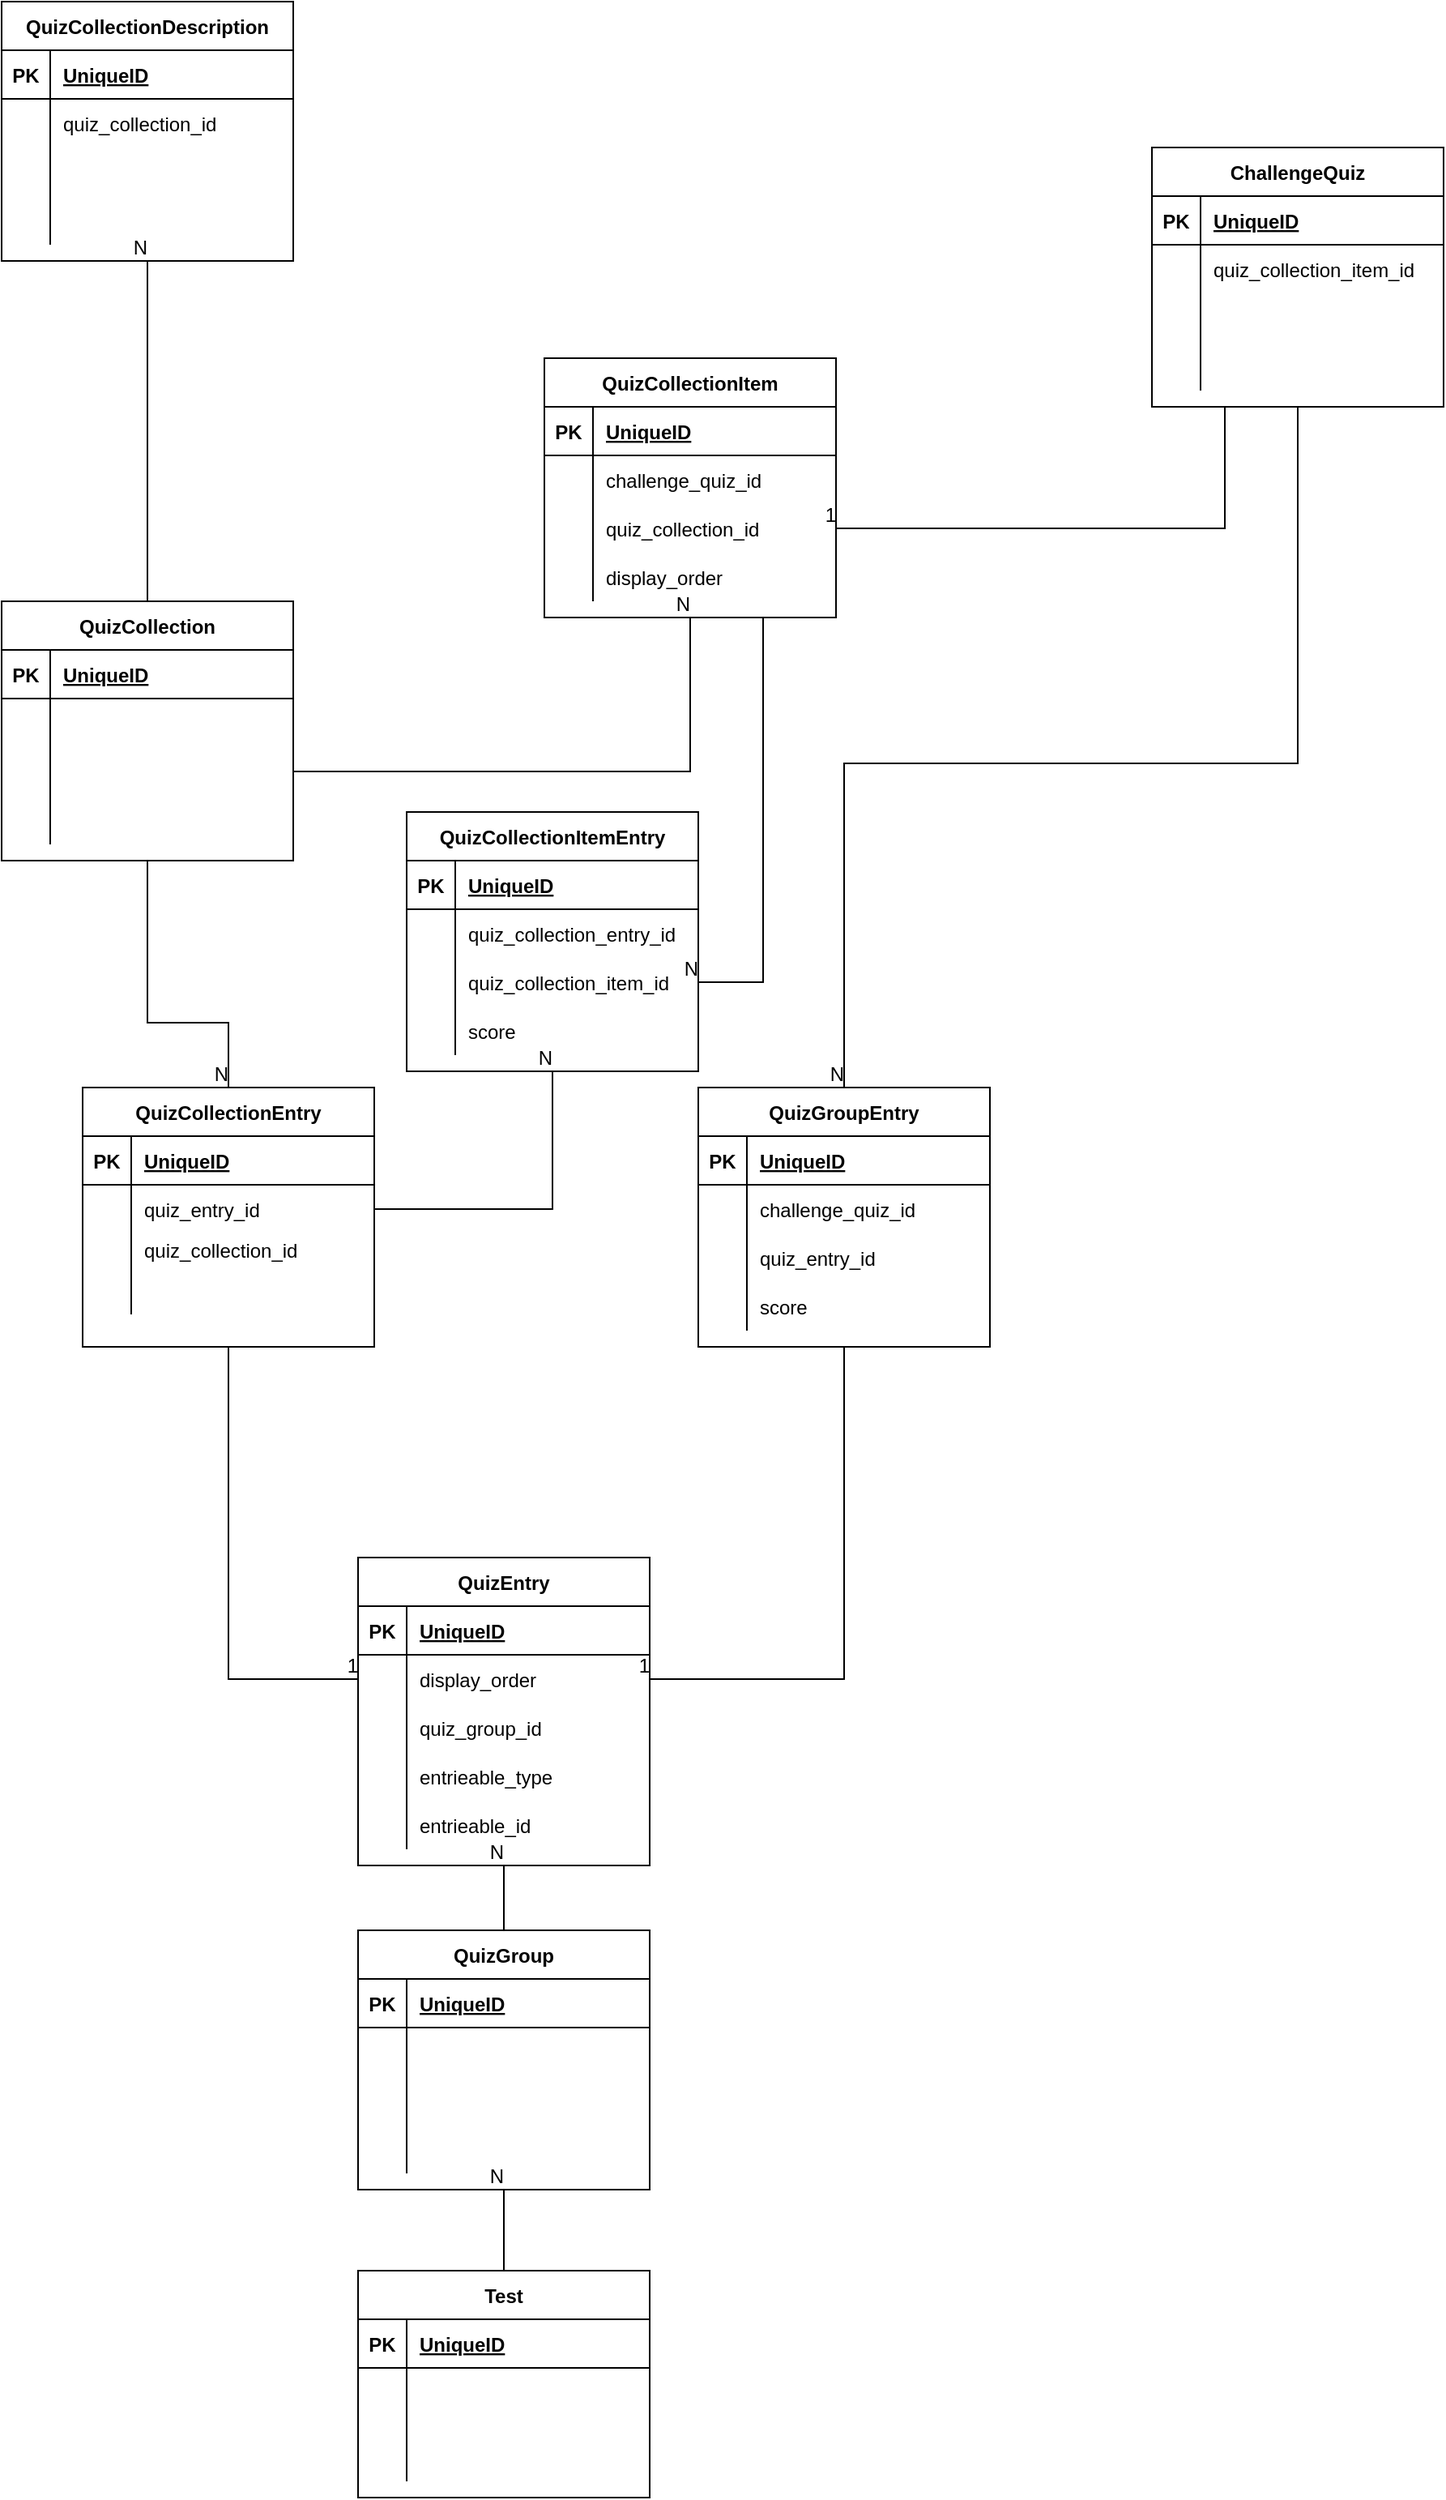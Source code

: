 <mxfile version="14.5.8" type="github">
  <diagram id="R2lEEEUBdFMjLlhIrx00" name="Page-1">
    <mxGraphModel dx="2066" dy="2145" grid="1" gridSize="10" guides="1" tooltips="1" connect="1" arrows="1" fold="1" page="1" pageScale="1" pageWidth="850" pageHeight="1100" math="0" shadow="0" extFonts="Permanent Marker^https://fonts.googleapis.com/css?family=Permanent+Marker">
      <root>
        <mxCell id="0" />
        <mxCell id="1" parent="0" />
        <mxCell id="C-vyLk0tnHw3VtMMgP7b-13" value="Test" style="shape=table;startSize=30;container=1;collapsible=1;childLayout=tableLayout;fixedRows=1;rowLines=0;fontStyle=1;align=center;resizeLast=1;" parent="1" vertex="1">
          <mxGeometry x="310" y="930" width="180" height="140" as="geometry" />
        </mxCell>
        <mxCell id="C-vyLk0tnHw3VtMMgP7b-14" value="" style="shape=partialRectangle;collapsible=0;dropTarget=0;pointerEvents=0;fillColor=none;points=[[0,0.5],[1,0.5]];portConstraint=eastwest;top=0;left=0;right=0;bottom=1;" parent="C-vyLk0tnHw3VtMMgP7b-13" vertex="1">
          <mxGeometry y="30" width="180" height="30" as="geometry" />
        </mxCell>
        <mxCell id="C-vyLk0tnHw3VtMMgP7b-15" value="PK" style="shape=partialRectangle;overflow=hidden;connectable=0;fillColor=none;top=0;left=0;bottom=0;right=0;fontStyle=1;" parent="C-vyLk0tnHw3VtMMgP7b-14" vertex="1">
          <mxGeometry width="30" height="30" as="geometry" />
        </mxCell>
        <mxCell id="C-vyLk0tnHw3VtMMgP7b-16" value="UniqueID" style="shape=partialRectangle;overflow=hidden;connectable=0;fillColor=none;top=0;left=0;bottom=0;right=0;align=left;spacingLeft=6;fontStyle=5;" parent="C-vyLk0tnHw3VtMMgP7b-14" vertex="1">
          <mxGeometry x="30" width="150" height="30" as="geometry" />
        </mxCell>
        <mxCell id="C-vyLk0tnHw3VtMMgP7b-17" value="" style="shape=partialRectangle;collapsible=0;dropTarget=0;pointerEvents=0;fillColor=none;points=[[0,0.5],[1,0.5]];portConstraint=eastwest;top=0;left=0;right=0;bottom=0;" parent="C-vyLk0tnHw3VtMMgP7b-13" vertex="1">
          <mxGeometry y="60" width="180" height="30" as="geometry" />
        </mxCell>
        <mxCell id="C-vyLk0tnHw3VtMMgP7b-18" value="" style="shape=partialRectangle;overflow=hidden;connectable=0;fillColor=none;top=0;left=0;bottom=0;right=0;" parent="C-vyLk0tnHw3VtMMgP7b-17" vertex="1">
          <mxGeometry width="30" height="30" as="geometry" />
        </mxCell>
        <mxCell id="C-vyLk0tnHw3VtMMgP7b-19" value="" style="shape=partialRectangle;overflow=hidden;connectable=0;fillColor=none;top=0;left=0;bottom=0;right=0;align=left;spacingLeft=6;" parent="C-vyLk0tnHw3VtMMgP7b-17" vertex="1">
          <mxGeometry x="30" width="150" height="30" as="geometry" />
        </mxCell>
        <mxCell id="C-vyLk0tnHw3VtMMgP7b-20" value="" style="shape=partialRectangle;collapsible=0;dropTarget=0;pointerEvents=0;fillColor=none;points=[[0,0.5],[1,0.5]];portConstraint=eastwest;top=0;left=0;right=0;bottom=0;" parent="C-vyLk0tnHw3VtMMgP7b-13" vertex="1">
          <mxGeometry y="90" width="180" height="40" as="geometry" />
        </mxCell>
        <mxCell id="C-vyLk0tnHw3VtMMgP7b-21" value="" style="shape=partialRectangle;overflow=hidden;connectable=0;fillColor=none;top=0;left=0;bottom=0;right=0;" parent="C-vyLk0tnHw3VtMMgP7b-20" vertex="1">
          <mxGeometry width="30" height="40" as="geometry" />
        </mxCell>
        <mxCell id="C-vyLk0tnHw3VtMMgP7b-22" value="" style="shape=partialRectangle;overflow=hidden;connectable=0;fillColor=none;top=0;left=0;bottom=0;right=0;align=left;spacingLeft=6;" parent="C-vyLk0tnHw3VtMMgP7b-20" vertex="1">
          <mxGeometry x="30" width="150" height="40" as="geometry" />
        </mxCell>
        <mxCell id="B4jBIT3Jpvq0Z4tgIGNp-2" value="QuizGroup" style="shape=table;startSize=30;container=1;collapsible=1;childLayout=tableLayout;fixedRows=1;rowLines=0;fontStyle=1;align=center;resizeLast=1;" vertex="1" parent="1">
          <mxGeometry x="310" y="720" width="180" height="160" as="geometry" />
        </mxCell>
        <mxCell id="B4jBIT3Jpvq0Z4tgIGNp-3" value="" style="shape=partialRectangle;collapsible=0;dropTarget=0;pointerEvents=0;fillColor=none;top=0;left=0;bottom=1;right=0;points=[[0,0.5],[1,0.5]];portConstraint=eastwest;" vertex="1" parent="B4jBIT3Jpvq0Z4tgIGNp-2">
          <mxGeometry y="30" width="180" height="30" as="geometry" />
        </mxCell>
        <mxCell id="B4jBIT3Jpvq0Z4tgIGNp-4" value="PK" style="shape=partialRectangle;connectable=0;fillColor=none;top=0;left=0;bottom=0;right=0;fontStyle=1;overflow=hidden;" vertex="1" parent="B4jBIT3Jpvq0Z4tgIGNp-3">
          <mxGeometry width="30" height="30" as="geometry" />
        </mxCell>
        <mxCell id="B4jBIT3Jpvq0Z4tgIGNp-5" value="UniqueID" style="shape=partialRectangle;connectable=0;fillColor=none;top=0;left=0;bottom=0;right=0;align=left;spacingLeft=6;fontStyle=5;overflow=hidden;" vertex="1" parent="B4jBIT3Jpvq0Z4tgIGNp-3">
          <mxGeometry x="30" width="150" height="30" as="geometry" />
        </mxCell>
        <mxCell id="B4jBIT3Jpvq0Z4tgIGNp-6" value="" style="shape=partialRectangle;collapsible=0;dropTarget=0;pointerEvents=0;fillColor=none;top=0;left=0;bottom=0;right=0;points=[[0,0.5],[1,0.5]];portConstraint=eastwest;" vertex="1" parent="B4jBIT3Jpvq0Z4tgIGNp-2">
          <mxGeometry y="60" width="180" height="30" as="geometry" />
        </mxCell>
        <mxCell id="B4jBIT3Jpvq0Z4tgIGNp-7" value="" style="shape=partialRectangle;connectable=0;fillColor=none;top=0;left=0;bottom=0;right=0;editable=1;overflow=hidden;" vertex="1" parent="B4jBIT3Jpvq0Z4tgIGNp-6">
          <mxGeometry width="30" height="30" as="geometry" />
        </mxCell>
        <mxCell id="B4jBIT3Jpvq0Z4tgIGNp-8" value="" style="shape=partialRectangle;connectable=0;fillColor=none;top=0;left=0;bottom=0;right=0;align=left;spacingLeft=6;overflow=hidden;" vertex="1" parent="B4jBIT3Jpvq0Z4tgIGNp-6">
          <mxGeometry x="30" width="150" height="30" as="geometry" />
        </mxCell>
        <mxCell id="B4jBIT3Jpvq0Z4tgIGNp-9" value="" style="shape=partialRectangle;collapsible=0;dropTarget=0;pointerEvents=0;fillColor=none;top=0;left=0;bottom=0;right=0;points=[[0,0.5],[1,0.5]];portConstraint=eastwest;" vertex="1" parent="B4jBIT3Jpvq0Z4tgIGNp-2">
          <mxGeometry y="90" width="180" height="30" as="geometry" />
        </mxCell>
        <mxCell id="B4jBIT3Jpvq0Z4tgIGNp-10" value="" style="shape=partialRectangle;connectable=0;fillColor=none;top=0;left=0;bottom=0;right=0;editable=1;overflow=hidden;" vertex="1" parent="B4jBIT3Jpvq0Z4tgIGNp-9">
          <mxGeometry width="30" height="30" as="geometry" />
        </mxCell>
        <mxCell id="B4jBIT3Jpvq0Z4tgIGNp-11" value="" style="shape=partialRectangle;connectable=0;fillColor=none;top=0;left=0;bottom=0;right=0;align=left;spacingLeft=6;overflow=hidden;" vertex="1" parent="B4jBIT3Jpvq0Z4tgIGNp-9">
          <mxGeometry x="30" width="150" height="30" as="geometry" />
        </mxCell>
        <mxCell id="B4jBIT3Jpvq0Z4tgIGNp-12" value="" style="shape=partialRectangle;collapsible=0;dropTarget=0;pointerEvents=0;fillColor=none;top=0;left=0;bottom=0;right=0;points=[[0,0.5],[1,0.5]];portConstraint=eastwest;" vertex="1" parent="B4jBIT3Jpvq0Z4tgIGNp-2">
          <mxGeometry y="120" width="180" height="30" as="geometry" />
        </mxCell>
        <mxCell id="B4jBIT3Jpvq0Z4tgIGNp-13" value="" style="shape=partialRectangle;connectable=0;fillColor=none;top=0;left=0;bottom=0;right=0;editable=1;overflow=hidden;" vertex="1" parent="B4jBIT3Jpvq0Z4tgIGNp-12">
          <mxGeometry width="30" height="30" as="geometry" />
        </mxCell>
        <mxCell id="B4jBIT3Jpvq0Z4tgIGNp-14" value="" style="shape=partialRectangle;connectable=0;fillColor=none;top=0;left=0;bottom=0;right=0;align=left;spacingLeft=6;overflow=hidden;" vertex="1" parent="B4jBIT3Jpvq0Z4tgIGNp-12">
          <mxGeometry x="30" width="150" height="30" as="geometry" />
        </mxCell>
        <mxCell id="B4jBIT3Jpvq0Z4tgIGNp-16" value="" style="endArrow=none;html=1;rounded=0;exitX=0.5;exitY=0;exitDx=0;exitDy=0;entryX=0.5;entryY=1;entryDx=0;entryDy=0;" edge="1" parent="1" source="C-vyLk0tnHw3VtMMgP7b-13" target="B4jBIT3Jpvq0Z4tgIGNp-2">
          <mxGeometry relative="1" as="geometry">
            <mxPoint x="340" y="750" as="sourcePoint" />
            <mxPoint x="500" y="750" as="targetPoint" />
          </mxGeometry>
        </mxCell>
        <mxCell id="B4jBIT3Jpvq0Z4tgIGNp-17" value="N" style="resizable=0;html=1;align=right;verticalAlign=bottom;" connectable="0" vertex="1" parent="B4jBIT3Jpvq0Z4tgIGNp-16">
          <mxGeometry x="1" relative="1" as="geometry" />
        </mxCell>
        <object label="QuizEntry" entrieable_id="string" id="B4jBIT3Jpvq0Z4tgIGNp-18">
          <mxCell style="shape=table;startSize=30;container=1;collapsible=1;childLayout=tableLayout;fixedRows=1;rowLines=0;fontStyle=1;align=center;resizeLast=1;" vertex="1" parent="1">
            <mxGeometry x="310" y="490" width="180" height="190" as="geometry" />
          </mxCell>
        </object>
        <mxCell id="B4jBIT3Jpvq0Z4tgIGNp-19" value="" style="shape=partialRectangle;collapsible=0;dropTarget=0;pointerEvents=0;fillColor=none;top=0;left=0;bottom=1;right=0;points=[[0,0.5],[1,0.5]];portConstraint=eastwest;" vertex="1" parent="B4jBIT3Jpvq0Z4tgIGNp-18">
          <mxGeometry y="30" width="180" height="30" as="geometry" />
        </mxCell>
        <mxCell id="B4jBIT3Jpvq0Z4tgIGNp-20" value="PK" style="shape=partialRectangle;connectable=0;fillColor=none;top=0;left=0;bottom=0;right=0;fontStyle=1;overflow=hidden;" vertex="1" parent="B4jBIT3Jpvq0Z4tgIGNp-19">
          <mxGeometry width="30" height="30" as="geometry" />
        </mxCell>
        <mxCell id="B4jBIT3Jpvq0Z4tgIGNp-21" value="UniqueID" style="shape=partialRectangle;connectable=0;fillColor=none;top=0;left=0;bottom=0;right=0;align=left;spacingLeft=6;fontStyle=5;overflow=hidden;" vertex="1" parent="B4jBIT3Jpvq0Z4tgIGNp-19">
          <mxGeometry x="30" width="150" height="30" as="geometry" />
        </mxCell>
        <mxCell id="B4jBIT3Jpvq0Z4tgIGNp-22" value="" style="shape=partialRectangle;collapsible=0;dropTarget=0;pointerEvents=0;fillColor=none;top=0;left=0;bottom=0;right=0;points=[[0,0.5],[1,0.5]];portConstraint=eastwest;" vertex="1" parent="B4jBIT3Jpvq0Z4tgIGNp-18">
          <mxGeometry y="60" width="180" height="30" as="geometry" />
        </mxCell>
        <mxCell id="B4jBIT3Jpvq0Z4tgIGNp-23" value="" style="shape=partialRectangle;connectable=0;fillColor=none;top=0;left=0;bottom=0;right=0;editable=1;overflow=hidden;" vertex="1" parent="B4jBIT3Jpvq0Z4tgIGNp-22">
          <mxGeometry width="30" height="30" as="geometry" />
        </mxCell>
        <mxCell id="B4jBIT3Jpvq0Z4tgIGNp-24" value="display_order" style="shape=partialRectangle;connectable=0;fillColor=none;top=0;left=0;bottom=0;right=0;align=left;spacingLeft=6;overflow=hidden;" vertex="1" parent="B4jBIT3Jpvq0Z4tgIGNp-22">
          <mxGeometry x="30" width="150" height="30" as="geometry" />
        </mxCell>
        <mxCell id="B4jBIT3Jpvq0Z4tgIGNp-25" value="" style="shape=partialRectangle;collapsible=0;dropTarget=0;pointerEvents=0;fillColor=none;top=0;left=0;bottom=0;right=0;points=[[0,0.5],[1,0.5]];portConstraint=eastwest;" vertex="1" parent="B4jBIT3Jpvq0Z4tgIGNp-18">
          <mxGeometry y="90" width="180" height="30" as="geometry" />
        </mxCell>
        <mxCell id="B4jBIT3Jpvq0Z4tgIGNp-26" value="" style="shape=partialRectangle;connectable=0;fillColor=none;top=0;left=0;bottom=0;right=0;editable=1;overflow=hidden;" vertex="1" parent="B4jBIT3Jpvq0Z4tgIGNp-25">
          <mxGeometry width="30" height="30" as="geometry" />
        </mxCell>
        <mxCell id="B4jBIT3Jpvq0Z4tgIGNp-27" value="quiz_group_id" style="shape=partialRectangle;connectable=0;fillColor=none;top=0;left=0;bottom=0;right=0;align=left;spacingLeft=6;overflow=hidden;" vertex="1" parent="B4jBIT3Jpvq0Z4tgIGNp-25">
          <mxGeometry x="30" width="150" height="30" as="geometry" />
        </mxCell>
        <mxCell id="B4jBIT3Jpvq0Z4tgIGNp-28" value="" style="shape=partialRectangle;collapsible=0;dropTarget=0;pointerEvents=0;fillColor=none;top=0;left=0;bottom=0;right=0;points=[[0,0.5],[1,0.5]];portConstraint=eastwest;" vertex="1" parent="B4jBIT3Jpvq0Z4tgIGNp-18">
          <mxGeometry y="120" width="180" height="30" as="geometry" />
        </mxCell>
        <mxCell id="B4jBIT3Jpvq0Z4tgIGNp-29" value="" style="shape=partialRectangle;connectable=0;fillColor=none;top=0;left=0;bottom=0;right=0;editable=1;overflow=hidden;" vertex="1" parent="B4jBIT3Jpvq0Z4tgIGNp-28">
          <mxGeometry width="30" height="30" as="geometry" />
        </mxCell>
        <mxCell id="B4jBIT3Jpvq0Z4tgIGNp-30" value="entrieable_type" style="shape=partialRectangle;connectable=0;fillColor=none;top=0;left=0;bottom=0;right=0;align=left;spacingLeft=6;overflow=hidden;" vertex="1" parent="B4jBIT3Jpvq0Z4tgIGNp-28">
          <mxGeometry x="30" width="150" height="30" as="geometry" />
        </mxCell>
        <mxCell id="B4jBIT3Jpvq0Z4tgIGNp-95" value="" style="shape=partialRectangle;collapsible=0;dropTarget=0;pointerEvents=0;fillColor=none;top=0;left=0;bottom=0;right=0;points=[[0,0.5],[1,0.5]];portConstraint=eastwest;" vertex="1" parent="B4jBIT3Jpvq0Z4tgIGNp-18">
          <mxGeometry y="150" width="180" height="30" as="geometry" />
        </mxCell>
        <mxCell id="B4jBIT3Jpvq0Z4tgIGNp-96" value="" style="shape=partialRectangle;connectable=0;fillColor=none;top=0;left=0;bottom=0;right=0;editable=1;overflow=hidden;" vertex="1" parent="B4jBIT3Jpvq0Z4tgIGNp-95">
          <mxGeometry width="30" height="30" as="geometry" />
        </mxCell>
        <mxCell id="B4jBIT3Jpvq0Z4tgIGNp-97" value="entrieable_id" style="shape=partialRectangle;connectable=0;fillColor=none;top=0;left=0;bottom=0;right=0;align=left;spacingLeft=6;overflow=hidden;" vertex="1" parent="B4jBIT3Jpvq0Z4tgIGNp-95">
          <mxGeometry x="30" width="150" height="30" as="geometry" />
        </mxCell>
        <mxCell id="B4jBIT3Jpvq0Z4tgIGNp-31" value="" style="endArrow=none;html=1;rounded=0;exitX=0.5;exitY=0;exitDx=0;exitDy=0;entryX=0.5;entryY=1;entryDx=0;entryDy=0;" edge="1" parent="1" source="B4jBIT3Jpvq0Z4tgIGNp-2" target="B4jBIT3Jpvq0Z4tgIGNp-18">
          <mxGeometry relative="1" as="geometry">
            <mxPoint x="390" y="690" as="sourcePoint" />
            <mxPoint x="390" y="640" as="targetPoint" />
          </mxGeometry>
        </mxCell>
        <mxCell id="B4jBIT3Jpvq0Z4tgIGNp-32" value="N" style="resizable=0;html=1;align=right;verticalAlign=bottom;" connectable="0" vertex="1" parent="B4jBIT3Jpvq0Z4tgIGNp-31">
          <mxGeometry x="1" relative="1" as="geometry" />
        </mxCell>
        <mxCell id="B4jBIT3Jpvq0Z4tgIGNp-33" value="QuizGroupEntry" style="shape=table;startSize=30;container=1;collapsible=1;childLayout=tableLayout;fixedRows=1;rowLines=0;fontStyle=1;align=center;resizeLast=1;" vertex="1" parent="1">
          <mxGeometry x="520" y="200" width="180" height="160" as="geometry" />
        </mxCell>
        <mxCell id="B4jBIT3Jpvq0Z4tgIGNp-34" value="" style="shape=partialRectangle;collapsible=0;dropTarget=0;pointerEvents=0;fillColor=none;top=0;left=0;bottom=1;right=0;points=[[0,0.5],[1,0.5]];portConstraint=eastwest;" vertex="1" parent="B4jBIT3Jpvq0Z4tgIGNp-33">
          <mxGeometry y="30" width="180" height="30" as="geometry" />
        </mxCell>
        <mxCell id="B4jBIT3Jpvq0Z4tgIGNp-35" value="PK" style="shape=partialRectangle;connectable=0;fillColor=none;top=0;left=0;bottom=0;right=0;fontStyle=1;overflow=hidden;" vertex="1" parent="B4jBIT3Jpvq0Z4tgIGNp-34">
          <mxGeometry width="30" height="30" as="geometry" />
        </mxCell>
        <mxCell id="B4jBIT3Jpvq0Z4tgIGNp-36" value="UniqueID" style="shape=partialRectangle;connectable=0;fillColor=none;top=0;left=0;bottom=0;right=0;align=left;spacingLeft=6;fontStyle=5;overflow=hidden;" vertex="1" parent="B4jBIT3Jpvq0Z4tgIGNp-34">
          <mxGeometry x="30" width="150" height="30" as="geometry" />
        </mxCell>
        <mxCell id="B4jBIT3Jpvq0Z4tgIGNp-37" value="" style="shape=partialRectangle;collapsible=0;dropTarget=0;pointerEvents=0;fillColor=none;top=0;left=0;bottom=0;right=0;points=[[0,0.5],[1,0.5]];portConstraint=eastwest;" vertex="1" parent="B4jBIT3Jpvq0Z4tgIGNp-33">
          <mxGeometry y="60" width="180" height="30" as="geometry" />
        </mxCell>
        <mxCell id="B4jBIT3Jpvq0Z4tgIGNp-38" value="" style="shape=partialRectangle;connectable=0;fillColor=none;top=0;left=0;bottom=0;right=0;editable=1;overflow=hidden;" vertex="1" parent="B4jBIT3Jpvq0Z4tgIGNp-37">
          <mxGeometry width="30" height="30" as="geometry" />
        </mxCell>
        <mxCell id="B4jBIT3Jpvq0Z4tgIGNp-39" value="challenge_quiz_id" style="shape=partialRectangle;connectable=0;fillColor=none;top=0;left=0;bottom=0;right=0;align=left;spacingLeft=6;overflow=hidden;" vertex="1" parent="B4jBIT3Jpvq0Z4tgIGNp-37">
          <mxGeometry x="30" width="150" height="30" as="geometry" />
        </mxCell>
        <mxCell id="B4jBIT3Jpvq0Z4tgIGNp-40" value="" style="shape=partialRectangle;collapsible=0;dropTarget=0;pointerEvents=0;fillColor=none;top=0;left=0;bottom=0;right=0;points=[[0,0.5],[1,0.5]];portConstraint=eastwest;" vertex="1" parent="B4jBIT3Jpvq0Z4tgIGNp-33">
          <mxGeometry y="90" width="180" height="30" as="geometry" />
        </mxCell>
        <mxCell id="B4jBIT3Jpvq0Z4tgIGNp-41" value="" style="shape=partialRectangle;connectable=0;fillColor=none;top=0;left=0;bottom=0;right=0;editable=1;overflow=hidden;" vertex="1" parent="B4jBIT3Jpvq0Z4tgIGNp-40">
          <mxGeometry width="30" height="30" as="geometry" />
        </mxCell>
        <mxCell id="B4jBIT3Jpvq0Z4tgIGNp-42" value="quiz_entry_id" style="shape=partialRectangle;connectable=0;fillColor=none;top=0;left=0;bottom=0;right=0;align=left;spacingLeft=6;overflow=hidden;" vertex="1" parent="B4jBIT3Jpvq0Z4tgIGNp-40">
          <mxGeometry x="30" width="150" height="30" as="geometry" />
        </mxCell>
        <mxCell id="B4jBIT3Jpvq0Z4tgIGNp-43" value="" style="shape=partialRectangle;collapsible=0;dropTarget=0;pointerEvents=0;fillColor=none;top=0;left=0;bottom=0;right=0;points=[[0,0.5],[1,0.5]];portConstraint=eastwest;" vertex="1" parent="B4jBIT3Jpvq0Z4tgIGNp-33">
          <mxGeometry y="120" width="180" height="30" as="geometry" />
        </mxCell>
        <mxCell id="B4jBIT3Jpvq0Z4tgIGNp-44" value="" style="shape=partialRectangle;connectable=0;fillColor=none;top=0;left=0;bottom=0;right=0;editable=1;overflow=hidden;" vertex="1" parent="B4jBIT3Jpvq0Z4tgIGNp-43">
          <mxGeometry width="30" height="30" as="geometry" />
        </mxCell>
        <mxCell id="B4jBIT3Jpvq0Z4tgIGNp-45" value="score" style="shape=partialRectangle;connectable=0;fillColor=none;top=0;left=0;bottom=0;right=0;align=left;spacingLeft=6;overflow=hidden;" vertex="1" parent="B4jBIT3Jpvq0Z4tgIGNp-43">
          <mxGeometry x="30" width="150" height="30" as="geometry" />
        </mxCell>
        <mxCell id="B4jBIT3Jpvq0Z4tgIGNp-46" value="QuizCollectionEntry" style="shape=table;startSize=30;container=1;collapsible=1;childLayout=tableLayout;fixedRows=1;rowLines=0;fontStyle=1;align=center;resizeLast=1;" vertex="1" parent="1">
          <mxGeometry x="140" y="200" width="180" height="160" as="geometry" />
        </mxCell>
        <mxCell id="B4jBIT3Jpvq0Z4tgIGNp-47" value="" style="shape=partialRectangle;collapsible=0;dropTarget=0;pointerEvents=0;fillColor=none;top=0;left=0;bottom=1;right=0;points=[[0,0.5],[1,0.5]];portConstraint=eastwest;" vertex="1" parent="B4jBIT3Jpvq0Z4tgIGNp-46">
          <mxGeometry y="30" width="180" height="30" as="geometry" />
        </mxCell>
        <mxCell id="B4jBIT3Jpvq0Z4tgIGNp-48" value="PK" style="shape=partialRectangle;connectable=0;fillColor=none;top=0;left=0;bottom=0;right=0;fontStyle=1;overflow=hidden;" vertex="1" parent="B4jBIT3Jpvq0Z4tgIGNp-47">
          <mxGeometry width="30" height="30" as="geometry" />
        </mxCell>
        <mxCell id="B4jBIT3Jpvq0Z4tgIGNp-49" value="UniqueID" style="shape=partialRectangle;connectable=0;fillColor=none;top=0;left=0;bottom=0;right=0;align=left;spacingLeft=6;fontStyle=5;overflow=hidden;" vertex="1" parent="B4jBIT3Jpvq0Z4tgIGNp-47">
          <mxGeometry x="30" width="150" height="30" as="geometry" />
        </mxCell>
        <mxCell id="B4jBIT3Jpvq0Z4tgIGNp-50" value="" style="shape=partialRectangle;collapsible=0;dropTarget=0;pointerEvents=0;fillColor=none;top=0;left=0;bottom=0;right=0;points=[[0,0.5],[1,0.5]];portConstraint=eastwest;" vertex="1" parent="B4jBIT3Jpvq0Z4tgIGNp-46">
          <mxGeometry y="60" width="180" height="30" as="geometry" />
        </mxCell>
        <mxCell id="B4jBIT3Jpvq0Z4tgIGNp-51" value="" style="shape=partialRectangle;connectable=0;fillColor=none;top=0;left=0;bottom=0;right=0;editable=1;overflow=hidden;" vertex="1" parent="B4jBIT3Jpvq0Z4tgIGNp-50">
          <mxGeometry width="30" height="30" as="geometry" />
        </mxCell>
        <mxCell id="B4jBIT3Jpvq0Z4tgIGNp-52" value="quiz_entry_id" style="shape=partialRectangle;connectable=0;fillColor=none;top=0;left=0;bottom=0;right=0;align=left;spacingLeft=6;overflow=hidden;" vertex="1" parent="B4jBIT3Jpvq0Z4tgIGNp-50">
          <mxGeometry x="30" width="150" height="30" as="geometry" />
        </mxCell>
        <mxCell id="B4jBIT3Jpvq0Z4tgIGNp-53" value="" style="shape=partialRectangle;collapsible=0;dropTarget=0;pointerEvents=0;fillColor=none;top=0;left=0;bottom=0;right=0;points=[[0,0.5],[1,0.5]];portConstraint=eastwest;" vertex="1" parent="B4jBIT3Jpvq0Z4tgIGNp-46">
          <mxGeometry y="90" width="180" height="20" as="geometry" />
        </mxCell>
        <mxCell id="B4jBIT3Jpvq0Z4tgIGNp-54" value="" style="shape=partialRectangle;connectable=0;fillColor=none;top=0;left=0;bottom=0;right=0;editable=1;overflow=hidden;" vertex="1" parent="B4jBIT3Jpvq0Z4tgIGNp-53">
          <mxGeometry width="30" height="20" as="geometry" />
        </mxCell>
        <mxCell id="B4jBIT3Jpvq0Z4tgIGNp-55" value="quiz_collection_id" style="shape=partialRectangle;connectable=0;fillColor=none;top=0;left=0;bottom=0;right=0;align=left;spacingLeft=6;overflow=hidden;" vertex="1" parent="B4jBIT3Jpvq0Z4tgIGNp-53">
          <mxGeometry x="30" width="150" height="20" as="geometry" />
        </mxCell>
        <mxCell id="B4jBIT3Jpvq0Z4tgIGNp-56" value="" style="shape=partialRectangle;collapsible=0;dropTarget=0;pointerEvents=0;fillColor=none;top=0;left=0;bottom=0;right=0;points=[[0,0.5],[1,0.5]];portConstraint=eastwest;" vertex="1" parent="B4jBIT3Jpvq0Z4tgIGNp-46">
          <mxGeometry y="110" width="180" height="30" as="geometry" />
        </mxCell>
        <mxCell id="B4jBIT3Jpvq0Z4tgIGNp-57" value="" style="shape=partialRectangle;connectable=0;fillColor=none;top=0;left=0;bottom=0;right=0;editable=1;overflow=hidden;" vertex="1" parent="B4jBIT3Jpvq0Z4tgIGNp-56">
          <mxGeometry width="30" height="30" as="geometry" />
        </mxCell>
        <mxCell id="B4jBIT3Jpvq0Z4tgIGNp-58" value="" style="shape=partialRectangle;connectable=0;fillColor=none;top=0;left=0;bottom=0;right=0;align=left;spacingLeft=6;overflow=hidden;" vertex="1" parent="B4jBIT3Jpvq0Z4tgIGNp-56">
          <mxGeometry x="30" width="150" height="30" as="geometry" />
        </mxCell>
        <mxCell id="B4jBIT3Jpvq0Z4tgIGNp-59" value="" style="endArrow=none;html=1;rounded=0;exitX=0.5;exitY=1;exitDx=0;exitDy=0;entryX=0;entryY=0.5;entryDx=0;entryDy=0;" edge="1" parent="1" source="B4jBIT3Jpvq0Z4tgIGNp-46" target="B4jBIT3Jpvq0Z4tgIGNp-22">
          <mxGeometry relative="1" as="geometry">
            <mxPoint x="730" y="560" as="sourcePoint" />
            <mxPoint x="890" y="560" as="targetPoint" />
            <Array as="points">
              <mxPoint x="230" y="565" />
            </Array>
          </mxGeometry>
        </mxCell>
        <mxCell id="B4jBIT3Jpvq0Z4tgIGNp-60" value="1" style="resizable=0;html=1;align=right;verticalAlign=bottom;" connectable="0" vertex="1" parent="B4jBIT3Jpvq0Z4tgIGNp-59">
          <mxGeometry x="1" relative="1" as="geometry" />
        </mxCell>
        <mxCell id="B4jBIT3Jpvq0Z4tgIGNp-61" value="" style="endArrow=none;html=1;rounded=0;exitX=0.5;exitY=1;exitDx=0;exitDy=0;entryX=1;entryY=0.5;entryDx=0;entryDy=0;" edge="1" parent="1" source="B4jBIT3Jpvq0Z4tgIGNp-33" target="B4jBIT3Jpvq0Z4tgIGNp-22">
          <mxGeometry relative="1" as="geometry">
            <mxPoint x="610" y="370" as="sourcePoint" />
            <mxPoint x="690" y="575" as="targetPoint" />
            <Array as="points">
              <mxPoint x="610" y="565" />
            </Array>
          </mxGeometry>
        </mxCell>
        <mxCell id="B4jBIT3Jpvq0Z4tgIGNp-62" value="1" style="resizable=0;html=1;align=right;verticalAlign=bottom;" connectable="0" vertex="1" parent="B4jBIT3Jpvq0Z4tgIGNp-61">
          <mxGeometry x="1" relative="1" as="geometry" />
        </mxCell>
        <mxCell id="B4jBIT3Jpvq0Z4tgIGNp-63" value="ChallengeQuiz" style="shape=table;startSize=30;container=1;collapsible=1;childLayout=tableLayout;fixedRows=1;rowLines=0;fontStyle=1;align=center;resizeLast=1;" vertex="1" parent="1">
          <mxGeometry x="800" y="-380" width="180" height="160" as="geometry" />
        </mxCell>
        <mxCell id="B4jBIT3Jpvq0Z4tgIGNp-64" value="" style="shape=partialRectangle;collapsible=0;dropTarget=0;pointerEvents=0;fillColor=none;top=0;left=0;bottom=1;right=0;points=[[0,0.5],[1,0.5]];portConstraint=eastwest;" vertex="1" parent="B4jBIT3Jpvq0Z4tgIGNp-63">
          <mxGeometry y="30" width="180" height="30" as="geometry" />
        </mxCell>
        <mxCell id="B4jBIT3Jpvq0Z4tgIGNp-65" value="PK" style="shape=partialRectangle;connectable=0;fillColor=none;top=0;left=0;bottom=0;right=0;fontStyle=1;overflow=hidden;" vertex="1" parent="B4jBIT3Jpvq0Z4tgIGNp-64">
          <mxGeometry width="30" height="30" as="geometry" />
        </mxCell>
        <mxCell id="B4jBIT3Jpvq0Z4tgIGNp-66" value="UniqueID" style="shape=partialRectangle;connectable=0;fillColor=none;top=0;left=0;bottom=0;right=0;align=left;spacingLeft=6;fontStyle=5;overflow=hidden;" vertex="1" parent="B4jBIT3Jpvq0Z4tgIGNp-64">
          <mxGeometry x="30" width="150" height="30" as="geometry" />
        </mxCell>
        <mxCell id="B4jBIT3Jpvq0Z4tgIGNp-67" value="" style="shape=partialRectangle;collapsible=0;dropTarget=0;pointerEvents=0;fillColor=none;top=0;left=0;bottom=0;right=0;points=[[0,0.5],[1,0.5]];portConstraint=eastwest;" vertex="1" parent="B4jBIT3Jpvq0Z4tgIGNp-63">
          <mxGeometry y="60" width="180" height="30" as="geometry" />
        </mxCell>
        <mxCell id="B4jBIT3Jpvq0Z4tgIGNp-68" value="" style="shape=partialRectangle;connectable=0;fillColor=none;top=0;left=0;bottom=0;right=0;editable=1;overflow=hidden;" vertex="1" parent="B4jBIT3Jpvq0Z4tgIGNp-67">
          <mxGeometry width="30" height="30" as="geometry" />
        </mxCell>
        <mxCell id="B4jBIT3Jpvq0Z4tgIGNp-69" value="quiz_collection_item_id" style="shape=partialRectangle;connectable=0;fillColor=none;top=0;left=0;bottom=0;right=0;align=left;spacingLeft=6;overflow=hidden;" vertex="1" parent="B4jBIT3Jpvq0Z4tgIGNp-67">
          <mxGeometry x="30" width="150" height="30" as="geometry" />
        </mxCell>
        <mxCell id="B4jBIT3Jpvq0Z4tgIGNp-70" value="" style="shape=partialRectangle;collapsible=0;dropTarget=0;pointerEvents=0;fillColor=none;top=0;left=0;bottom=0;right=0;points=[[0,0.5],[1,0.5]];portConstraint=eastwest;" vertex="1" parent="B4jBIT3Jpvq0Z4tgIGNp-63">
          <mxGeometry y="90" width="180" height="30" as="geometry" />
        </mxCell>
        <mxCell id="B4jBIT3Jpvq0Z4tgIGNp-71" value="" style="shape=partialRectangle;connectable=0;fillColor=none;top=0;left=0;bottom=0;right=0;editable=1;overflow=hidden;" vertex="1" parent="B4jBIT3Jpvq0Z4tgIGNp-70">
          <mxGeometry width="30" height="30" as="geometry" />
        </mxCell>
        <mxCell id="B4jBIT3Jpvq0Z4tgIGNp-72" value="" style="shape=partialRectangle;connectable=0;fillColor=none;top=0;left=0;bottom=0;right=0;align=left;spacingLeft=6;overflow=hidden;" vertex="1" parent="B4jBIT3Jpvq0Z4tgIGNp-70">
          <mxGeometry x="30" width="150" height="30" as="geometry" />
        </mxCell>
        <mxCell id="B4jBIT3Jpvq0Z4tgIGNp-73" value="" style="shape=partialRectangle;collapsible=0;dropTarget=0;pointerEvents=0;fillColor=none;top=0;left=0;bottom=0;right=0;points=[[0,0.5],[1,0.5]];portConstraint=eastwest;" vertex="1" parent="B4jBIT3Jpvq0Z4tgIGNp-63">
          <mxGeometry y="120" width="180" height="30" as="geometry" />
        </mxCell>
        <mxCell id="B4jBIT3Jpvq0Z4tgIGNp-74" value="" style="shape=partialRectangle;connectable=0;fillColor=none;top=0;left=0;bottom=0;right=0;editable=1;overflow=hidden;" vertex="1" parent="B4jBIT3Jpvq0Z4tgIGNp-73">
          <mxGeometry width="30" height="30" as="geometry" />
        </mxCell>
        <mxCell id="B4jBIT3Jpvq0Z4tgIGNp-75" value="" style="shape=partialRectangle;connectable=0;fillColor=none;top=0;left=0;bottom=0;right=0;align=left;spacingLeft=6;overflow=hidden;" vertex="1" parent="B4jBIT3Jpvq0Z4tgIGNp-73">
          <mxGeometry x="30" width="150" height="30" as="geometry" />
        </mxCell>
        <mxCell id="B4jBIT3Jpvq0Z4tgIGNp-76" value="" style="endArrow=none;html=1;rounded=0;exitX=0.5;exitY=1;exitDx=0;exitDy=0;entryX=0.5;entryY=0;entryDx=0;entryDy=0;" edge="1" parent="1" source="B4jBIT3Jpvq0Z4tgIGNp-63" target="B4jBIT3Jpvq0Z4tgIGNp-33">
          <mxGeometry relative="1" as="geometry">
            <mxPoint x="730" y="-20" as="sourcePoint" />
            <mxPoint x="890" y="-20" as="targetPoint" />
            <Array as="points">
              <mxPoint x="890" />
              <mxPoint x="610" />
            </Array>
          </mxGeometry>
        </mxCell>
        <mxCell id="B4jBIT3Jpvq0Z4tgIGNp-77" value="N" style="resizable=0;html=1;align=right;verticalAlign=bottom;" connectable="0" vertex="1" parent="B4jBIT3Jpvq0Z4tgIGNp-76">
          <mxGeometry x="1" relative="1" as="geometry" />
        </mxCell>
        <mxCell id="B4jBIT3Jpvq0Z4tgIGNp-80" value="QuizCollection" style="shape=table;startSize=30;container=1;collapsible=1;childLayout=tableLayout;fixedRows=1;rowLines=0;fontStyle=1;align=center;resizeLast=1;" vertex="1" parent="1">
          <mxGeometry x="90" y="-100" width="180" height="160" as="geometry" />
        </mxCell>
        <mxCell id="B4jBIT3Jpvq0Z4tgIGNp-81" value="" style="shape=partialRectangle;collapsible=0;dropTarget=0;pointerEvents=0;fillColor=none;top=0;left=0;bottom=1;right=0;points=[[0,0.5],[1,0.5]];portConstraint=eastwest;" vertex="1" parent="B4jBIT3Jpvq0Z4tgIGNp-80">
          <mxGeometry y="30" width="180" height="30" as="geometry" />
        </mxCell>
        <mxCell id="B4jBIT3Jpvq0Z4tgIGNp-82" value="PK" style="shape=partialRectangle;connectable=0;fillColor=none;top=0;left=0;bottom=0;right=0;fontStyle=1;overflow=hidden;" vertex="1" parent="B4jBIT3Jpvq0Z4tgIGNp-81">
          <mxGeometry width="30" height="30" as="geometry" />
        </mxCell>
        <mxCell id="B4jBIT3Jpvq0Z4tgIGNp-83" value="UniqueID" style="shape=partialRectangle;connectable=0;fillColor=none;top=0;left=0;bottom=0;right=0;align=left;spacingLeft=6;fontStyle=5;overflow=hidden;" vertex="1" parent="B4jBIT3Jpvq0Z4tgIGNp-81">
          <mxGeometry x="30" width="150" height="30" as="geometry" />
        </mxCell>
        <mxCell id="B4jBIT3Jpvq0Z4tgIGNp-84" value="" style="shape=partialRectangle;collapsible=0;dropTarget=0;pointerEvents=0;fillColor=none;top=0;left=0;bottom=0;right=0;points=[[0,0.5],[1,0.5]];portConstraint=eastwest;" vertex="1" parent="B4jBIT3Jpvq0Z4tgIGNp-80">
          <mxGeometry y="60" width="180" height="30" as="geometry" />
        </mxCell>
        <mxCell id="B4jBIT3Jpvq0Z4tgIGNp-85" value="" style="shape=partialRectangle;connectable=0;fillColor=none;top=0;left=0;bottom=0;right=0;editable=1;overflow=hidden;" vertex="1" parent="B4jBIT3Jpvq0Z4tgIGNp-84">
          <mxGeometry width="30" height="30" as="geometry" />
        </mxCell>
        <mxCell id="B4jBIT3Jpvq0Z4tgIGNp-86" value="" style="shape=partialRectangle;connectable=0;fillColor=none;top=0;left=0;bottom=0;right=0;align=left;spacingLeft=6;overflow=hidden;" vertex="1" parent="B4jBIT3Jpvq0Z4tgIGNp-84">
          <mxGeometry x="30" width="150" height="30" as="geometry" />
        </mxCell>
        <mxCell id="B4jBIT3Jpvq0Z4tgIGNp-87" value="" style="shape=partialRectangle;collapsible=0;dropTarget=0;pointerEvents=0;fillColor=none;top=0;left=0;bottom=0;right=0;points=[[0,0.5],[1,0.5]];portConstraint=eastwest;" vertex="1" parent="B4jBIT3Jpvq0Z4tgIGNp-80">
          <mxGeometry y="90" width="180" height="30" as="geometry" />
        </mxCell>
        <mxCell id="B4jBIT3Jpvq0Z4tgIGNp-88" value="" style="shape=partialRectangle;connectable=0;fillColor=none;top=0;left=0;bottom=0;right=0;editable=1;overflow=hidden;" vertex="1" parent="B4jBIT3Jpvq0Z4tgIGNp-87">
          <mxGeometry width="30" height="30" as="geometry" />
        </mxCell>
        <mxCell id="B4jBIT3Jpvq0Z4tgIGNp-89" value="" style="shape=partialRectangle;connectable=0;fillColor=none;top=0;left=0;bottom=0;right=0;align=left;spacingLeft=6;overflow=hidden;" vertex="1" parent="B4jBIT3Jpvq0Z4tgIGNp-87">
          <mxGeometry x="30" width="150" height="30" as="geometry" />
        </mxCell>
        <mxCell id="B4jBIT3Jpvq0Z4tgIGNp-90" value="" style="shape=partialRectangle;collapsible=0;dropTarget=0;pointerEvents=0;fillColor=none;top=0;left=0;bottom=0;right=0;points=[[0,0.5],[1,0.5]];portConstraint=eastwest;" vertex="1" parent="B4jBIT3Jpvq0Z4tgIGNp-80">
          <mxGeometry y="120" width="180" height="30" as="geometry" />
        </mxCell>
        <mxCell id="B4jBIT3Jpvq0Z4tgIGNp-91" value="" style="shape=partialRectangle;connectable=0;fillColor=none;top=0;left=0;bottom=0;right=0;editable=1;overflow=hidden;" vertex="1" parent="B4jBIT3Jpvq0Z4tgIGNp-90">
          <mxGeometry width="30" height="30" as="geometry" />
        </mxCell>
        <mxCell id="B4jBIT3Jpvq0Z4tgIGNp-92" value="" style="shape=partialRectangle;connectable=0;fillColor=none;top=0;left=0;bottom=0;right=0;align=left;spacingLeft=6;overflow=hidden;" vertex="1" parent="B4jBIT3Jpvq0Z4tgIGNp-90">
          <mxGeometry x="30" width="150" height="30" as="geometry" />
        </mxCell>
        <mxCell id="B4jBIT3Jpvq0Z4tgIGNp-100" value="QuizCollectionDescription" style="shape=table;startSize=30;container=1;collapsible=1;childLayout=tableLayout;fixedRows=1;rowLines=0;fontStyle=1;align=center;resizeLast=1;" vertex="1" parent="1">
          <mxGeometry x="90" y="-470" width="180" height="160" as="geometry" />
        </mxCell>
        <mxCell id="B4jBIT3Jpvq0Z4tgIGNp-101" value="" style="shape=partialRectangle;collapsible=0;dropTarget=0;pointerEvents=0;fillColor=none;top=0;left=0;bottom=1;right=0;points=[[0,0.5],[1,0.5]];portConstraint=eastwest;" vertex="1" parent="B4jBIT3Jpvq0Z4tgIGNp-100">
          <mxGeometry y="30" width="180" height="30" as="geometry" />
        </mxCell>
        <mxCell id="B4jBIT3Jpvq0Z4tgIGNp-102" value="PK" style="shape=partialRectangle;connectable=0;fillColor=none;top=0;left=0;bottom=0;right=0;fontStyle=1;overflow=hidden;" vertex="1" parent="B4jBIT3Jpvq0Z4tgIGNp-101">
          <mxGeometry width="30" height="30" as="geometry" />
        </mxCell>
        <mxCell id="B4jBIT3Jpvq0Z4tgIGNp-103" value="UniqueID" style="shape=partialRectangle;connectable=0;fillColor=none;top=0;left=0;bottom=0;right=0;align=left;spacingLeft=6;fontStyle=5;overflow=hidden;" vertex="1" parent="B4jBIT3Jpvq0Z4tgIGNp-101">
          <mxGeometry x="30" width="150" height="30" as="geometry" />
        </mxCell>
        <mxCell id="B4jBIT3Jpvq0Z4tgIGNp-104" value="" style="shape=partialRectangle;collapsible=0;dropTarget=0;pointerEvents=0;fillColor=none;top=0;left=0;bottom=0;right=0;points=[[0,0.5],[1,0.5]];portConstraint=eastwest;" vertex="1" parent="B4jBIT3Jpvq0Z4tgIGNp-100">
          <mxGeometry y="60" width="180" height="30" as="geometry" />
        </mxCell>
        <mxCell id="B4jBIT3Jpvq0Z4tgIGNp-105" value="" style="shape=partialRectangle;connectable=0;fillColor=none;top=0;left=0;bottom=0;right=0;editable=1;overflow=hidden;" vertex="1" parent="B4jBIT3Jpvq0Z4tgIGNp-104">
          <mxGeometry width="30" height="30" as="geometry" />
        </mxCell>
        <mxCell id="B4jBIT3Jpvq0Z4tgIGNp-106" value="quiz_collection_id" style="shape=partialRectangle;connectable=0;fillColor=none;top=0;left=0;bottom=0;right=0;align=left;spacingLeft=6;overflow=hidden;" vertex="1" parent="B4jBIT3Jpvq0Z4tgIGNp-104">
          <mxGeometry x="30" width="150" height="30" as="geometry" />
        </mxCell>
        <mxCell id="B4jBIT3Jpvq0Z4tgIGNp-107" value="" style="shape=partialRectangle;collapsible=0;dropTarget=0;pointerEvents=0;fillColor=none;top=0;left=0;bottom=0;right=0;points=[[0,0.5],[1,0.5]];portConstraint=eastwest;" vertex="1" parent="B4jBIT3Jpvq0Z4tgIGNp-100">
          <mxGeometry y="90" width="180" height="30" as="geometry" />
        </mxCell>
        <mxCell id="B4jBIT3Jpvq0Z4tgIGNp-108" value="" style="shape=partialRectangle;connectable=0;fillColor=none;top=0;left=0;bottom=0;right=0;editable=1;overflow=hidden;" vertex="1" parent="B4jBIT3Jpvq0Z4tgIGNp-107">
          <mxGeometry width="30" height="30" as="geometry" />
        </mxCell>
        <mxCell id="B4jBIT3Jpvq0Z4tgIGNp-109" value="" style="shape=partialRectangle;connectable=0;fillColor=none;top=0;left=0;bottom=0;right=0;align=left;spacingLeft=6;overflow=hidden;" vertex="1" parent="B4jBIT3Jpvq0Z4tgIGNp-107">
          <mxGeometry x="30" width="150" height="30" as="geometry" />
        </mxCell>
        <mxCell id="B4jBIT3Jpvq0Z4tgIGNp-110" value="" style="shape=partialRectangle;collapsible=0;dropTarget=0;pointerEvents=0;fillColor=none;top=0;left=0;bottom=0;right=0;points=[[0,0.5],[1,0.5]];portConstraint=eastwest;" vertex="1" parent="B4jBIT3Jpvq0Z4tgIGNp-100">
          <mxGeometry y="120" width="180" height="30" as="geometry" />
        </mxCell>
        <mxCell id="B4jBIT3Jpvq0Z4tgIGNp-111" value="" style="shape=partialRectangle;connectable=0;fillColor=none;top=0;left=0;bottom=0;right=0;editable=1;overflow=hidden;" vertex="1" parent="B4jBIT3Jpvq0Z4tgIGNp-110">
          <mxGeometry width="30" height="30" as="geometry" />
        </mxCell>
        <mxCell id="B4jBIT3Jpvq0Z4tgIGNp-112" value="" style="shape=partialRectangle;connectable=0;fillColor=none;top=0;left=0;bottom=0;right=0;align=left;spacingLeft=6;overflow=hidden;" vertex="1" parent="B4jBIT3Jpvq0Z4tgIGNp-110">
          <mxGeometry x="30" width="150" height="30" as="geometry" />
        </mxCell>
        <mxCell id="B4jBIT3Jpvq0Z4tgIGNp-115" value="" style="endArrow=none;html=1;rounded=0;entryX=0.5;entryY=1;entryDx=0;entryDy=0;exitX=0.5;exitY=0;exitDx=0;exitDy=0;" edge="1" parent="1" source="B4jBIT3Jpvq0Z4tgIGNp-80" target="B4jBIT3Jpvq0Z4tgIGNp-100">
          <mxGeometry relative="1" as="geometry">
            <mxPoint x="730" y="-120" as="sourcePoint" />
            <mxPoint x="890" y="-120" as="targetPoint" />
          </mxGeometry>
        </mxCell>
        <mxCell id="B4jBIT3Jpvq0Z4tgIGNp-116" value="N" style="resizable=0;html=1;align=right;verticalAlign=bottom;" connectable="0" vertex="1" parent="B4jBIT3Jpvq0Z4tgIGNp-115">
          <mxGeometry x="1" relative="1" as="geometry" />
        </mxCell>
        <mxCell id="B4jBIT3Jpvq0Z4tgIGNp-117" value="QuizCollectionItem" style="shape=table;startSize=30;container=1;collapsible=1;childLayout=tableLayout;fixedRows=1;rowLines=0;fontStyle=1;align=center;resizeLast=1;" vertex="1" parent="1">
          <mxGeometry x="425" y="-250" width="180" height="160" as="geometry" />
        </mxCell>
        <mxCell id="B4jBIT3Jpvq0Z4tgIGNp-118" value="" style="shape=partialRectangle;collapsible=0;dropTarget=0;pointerEvents=0;fillColor=none;top=0;left=0;bottom=1;right=0;points=[[0,0.5],[1,0.5]];portConstraint=eastwest;" vertex="1" parent="B4jBIT3Jpvq0Z4tgIGNp-117">
          <mxGeometry y="30" width="180" height="30" as="geometry" />
        </mxCell>
        <mxCell id="B4jBIT3Jpvq0Z4tgIGNp-119" value="PK" style="shape=partialRectangle;connectable=0;fillColor=none;top=0;left=0;bottom=0;right=0;fontStyle=1;overflow=hidden;" vertex="1" parent="B4jBIT3Jpvq0Z4tgIGNp-118">
          <mxGeometry width="30" height="30" as="geometry" />
        </mxCell>
        <mxCell id="B4jBIT3Jpvq0Z4tgIGNp-120" value="UniqueID" style="shape=partialRectangle;connectable=0;fillColor=none;top=0;left=0;bottom=0;right=0;align=left;spacingLeft=6;fontStyle=5;overflow=hidden;" vertex="1" parent="B4jBIT3Jpvq0Z4tgIGNp-118">
          <mxGeometry x="30" width="150" height="30" as="geometry" />
        </mxCell>
        <mxCell id="B4jBIT3Jpvq0Z4tgIGNp-121" value="" style="shape=partialRectangle;collapsible=0;dropTarget=0;pointerEvents=0;fillColor=none;top=0;left=0;bottom=0;right=0;points=[[0,0.5],[1,0.5]];portConstraint=eastwest;" vertex="1" parent="B4jBIT3Jpvq0Z4tgIGNp-117">
          <mxGeometry y="60" width="180" height="30" as="geometry" />
        </mxCell>
        <mxCell id="B4jBIT3Jpvq0Z4tgIGNp-122" value="" style="shape=partialRectangle;connectable=0;fillColor=none;top=0;left=0;bottom=0;right=0;editable=1;overflow=hidden;" vertex="1" parent="B4jBIT3Jpvq0Z4tgIGNp-121">
          <mxGeometry width="30" height="30" as="geometry" />
        </mxCell>
        <mxCell id="B4jBIT3Jpvq0Z4tgIGNp-123" value="challenge_quiz_id" style="shape=partialRectangle;connectable=0;fillColor=none;top=0;left=0;bottom=0;right=0;align=left;spacingLeft=6;overflow=hidden;" vertex="1" parent="B4jBIT3Jpvq0Z4tgIGNp-121">
          <mxGeometry x="30" width="150" height="30" as="geometry" />
        </mxCell>
        <mxCell id="B4jBIT3Jpvq0Z4tgIGNp-124" value="" style="shape=partialRectangle;collapsible=0;dropTarget=0;pointerEvents=0;fillColor=none;top=0;left=0;bottom=0;right=0;points=[[0,0.5],[1,0.5]];portConstraint=eastwest;" vertex="1" parent="B4jBIT3Jpvq0Z4tgIGNp-117">
          <mxGeometry y="90" width="180" height="30" as="geometry" />
        </mxCell>
        <mxCell id="B4jBIT3Jpvq0Z4tgIGNp-125" value="" style="shape=partialRectangle;connectable=0;fillColor=none;top=0;left=0;bottom=0;right=0;editable=1;overflow=hidden;" vertex="1" parent="B4jBIT3Jpvq0Z4tgIGNp-124">
          <mxGeometry width="30" height="30" as="geometry" />
        </mxCell>
        <mxCell id="B4jBIT3Jpvq0Z4tgIGNp-126" value="quiz_collection_id" style="shape=partialRectangle;connectable=0;fillColor=none;top=0;left=0;bottom=0;right=0;align=left;spacingLeft=6;overflow=hidden;" vertex="1" parent="B4jBIT3Jpvq0Z4tgIGNp-124">
          <mxGeometry x="30" width="150" height="30" as="geometry" />
        </mxCell>
        <mxCell id="B4jBIT3Jpvq0Z4tgIGNp-127" value="" style="shape=partialRectangle;collapsible=0;dropTarget=0;pointerEvents=0;fillColor=none;top=0;left=0;bottom=0;right=0;points=[[0,0.5],[1,0.5]];portConstraint=eastwest;" vertex="1" parent="B4jBIT3Jpvq0Z4tgIGNp-117">
          <mxGeometry y="120" width="180" height="30" as="geometry" />
        </mxCell>
        <mxCell id="B4jBIT3Jpvq0Z4tgIGNp-128" value="" style="shape=partialRectangle;connectable=0;fillColor=none;top=0;left=0;bottom=0;right=0;editable=1;overflow=hidden;" vertex="1" parent="B4jBIT3Jpvq0Z4tgIGNp-127">
          <mxGeometry width="30" height="30" as="geometry" />
        </mxCell>
        <mxCell id="B4jBIT3Jpvq0Z4tgIGNp-129" value="display_order" style="shape=partialRectangle;connectable=0;fillColor=none;top=0;left=0;bottom=0;right=0;align=left;spacingLeft=6;overflow=hidden;" vertex="1" parent="B4jBIT3Jpvq0Z4tgIGNp-127">
          <mxGeometry x="30" width="150" height="30" as="geometry" />
        </mxCell>
        <mxCell id="B4jBIT3Jpvq0Z4tgIGNp-130" value="" style="endArrow=none;html=1;rounded=0;entryX=1;entryY=0.5;entryDx=0;entryDy=0;exitX=0.25;exitY=1;exitDx=0;exitDy=0;" edge="1" parent="1" source="B4jBIT3Jpvq0Z4tgIGNp-63" target="B4jBIT3Jpvq0Z4tgIGNp-124">
          <mxGeometry relative="1" as="geometry">
            <mxPoint x="680" y="-110" as="sourcePoint" />
            <mxPoint x="840" y="-110" as="targetPoint" />
            <Array as="points">
              <mxPoint x="845" y="-145" />
            </Array>
          </mxGeometry>
        </mxCell>
        <mxCell id="B4jBIT3Jpvq0Z4tgIGNp-131" value="1" style="resizable=0;html=1;align=right;verticalAlign=bottom;" connectable="0" vertex="1" parent="B4jBIT3Jpvq0Z4tgIGNp-130">
          <mxGeometry x="1" relative="1" as="geometry" />
        </mxCell>
        <mxCell id="B4jBIT3Jpvq0Z4tgIGNp-132" value="" style="endArrow=none;html=1;rounded=0;exitX=1;exitY=0.5;exitDx=0;exitDy=0;entryX=0.5;entryY=1;entryDx=0;entryDy=0;" edge="1" parent="1" source="B4jBIT3Jpvq0Z4tgIGNp-87" target="B4jBIT3Jpvq0Z4tgIGNp-117">
          <mxGeometry relative="1" as="geometry">
            <mxPoint x="345" y="-20.5" as="sourcePoint" />
            <mxPoint x="505" y="-20.5" as="targetPoint" />
            <Array as="points">
              <mxPoint x="515" y="5" />
            </Array>
          </mxGeometry>
        </mxCell>
        <mxCell id="B4jBIT3Jpvq0Z4tgIGNp-133" value="N" style="resizable=0;html=1;align=right;verticalAlign=bottom;" connectable="0" vertex="1" parent="B4jBIT3Jpvq0Z4tgIGNp-132">
          <mxGeometry x="1" relative="1" as="geometry" />
        </mxCell>
        <mxCell id="B4jBIT3Jpvq0Z4tgIGNp-134" value="QuizCollectionItemEntry" style="shape=table;startSize=30;container=1;collapsible=1;childLayout=tableLayout;fixedRows=1;rowLines=0;fontStyle=1;align=center;resizeLast=1;" vertex="1" parent="1">
          <mxGeometry x="340" y="30" width="180" height="160" as="geometry" />
        </mxCell>
        <mxCell id="B4jBIT3Jpvq0Z4tgIGNp-135" value="" style="shape=partialRectangle;collapsible=0;dropTarget=0;pointerEvents=0;fillColor=none;top=0;left=0;bottom=1;right=0;points=[[0,0.5],[1,0.5]];portConstraint=eastwest;" vertex="1" parent="B4jBIT3Jpvq0Z4tgIGNp-134">
          <mxGeometry y="30" width="180" height="30" as="geometry" />
        </mxCell>
        <mxCell id="B4jBIT3Jpvq0Z4tgIGNp-136" value="PK" style="shape=partialRectangle;connectable=0;fillColor=none;top=0;left=0;bottom=0;right=0;fontStyle=1;overflow=hidden;" vertex="1" parent="B4jBIT3Jpvq0Z4tgIGNp-135">
          <mxGeometry width="30" height="30" as="geometry" />
        </mxCell>
        <mxCell id="B4jBIT3Jpvq0Z4tgIGNp-137" value="UniqueID" style="shape=partialRectangle;connectable=0;fillColor=none;top=0;left=0;bottom=0;right=0;align=left;spacingLeft=6;fontStyle=5;overflow=hidden;" vertex="1" parent="B4jBIT3Jpvq0Z4tgIGNp-135">
          <mxGeometry x="30" width="150" height="30" as="geometry" />
        </mxCell>
        <mxCell id="B4jBIT3Jpvq0Z4tgIGNp-138" value="" style="shape=partialRectangle;collapsible=0;dropTarget=0;pointerEvents=0;fillColor=none;top=0;left=0;bottom=0;right=0;points=[[0,0.5],[1,0.5]];portConstraint=eastwest;" vertex="1" parent="B4jBIT3Jpvq0Z4tgIGNp-134">
          <mxGeometry y="60" width="180" height="30" as="geometry" />
        </mxCell>
        <mxCell id="B4jBIT3Jpvq0Z4tgIGNp-139" value="" style="shape=partialRectangle;connectable=0;fillColor=none;top=0;left=0;bottom=0;right=0;editable=1;overflow=hidden;" vertex="1" parent="B4jBIT3Jpvq0Z4tgIGNp-138">
          <mxGeometry width="30" height="30" as="geometry" />
        </mxCell>
        <mxCell id="B4jBIT3Jpvq0Z4tgIGNp-140" value="quiz_collection_entry_id" style="shape=partialRectangle;connectable=0;fillColor=none;top=0;left=0;bottom=0;right=0;align=left;spacingLeft=6;overflow=hidden;" vertex="1" parent="B4jBIT3Jpvq0Z4tgIGNp-138">
          <mxGeometry x="30" width="150" height="30" as="geometry" />
        </mxCell>
        <mxCell id="B4jBIT3Jpvq0Z4tgIGNp-141" value="" style="shape=partialRectangle;collapsible=0;dropTarget=0;pointerEvents=0;fillColor=none;top=0;left=0;bottom=0;right=0;points=[[0,0.5],[1,0.5]];portConstraint=eastwest;" vertex="1" parent="B4jBIT3Jpvq0Z4tgIGNp-134">
          <mxGeometry y="90" width="180" height="30" as="geometry" />
        </mxCell>
        <mxCell id="B4jBIT3Jpvq0Z4tgIGNp-142" value="" style="shape=partialRectangle;connectable=0;fillColor=none;top=0;left=0;bottom=0;right=0;editable=1;overflow=hidden;" vertex="1" parent="B4jBIT3Jpvq0Z4tgIGNp-141">
          <mxGeometry width="30" height="30" as="geometry" />
        </mxCell>
        <mxCell id="B4jBIT3Jpvq0Z4tgIGNp-143" value="quiz_collection_item_id" style="shape=partialRectangle;connectable=0;fillColor=none;top=0;left=0;bottom=0;right=0;align=left;spacingLeft=6;overflow=hidden;" vertex="1" parent="B4jBIT3Jpvq0Z4tgIGNp-141">
          <mxGeometry x="30" width="150" height="30" as="geometry" />
        </mxCell>
        <mxCell id="B4jBIT3Jpvq0Z4tgIGNp-144" value="" style="shape=partialRectangle;collapsible=0;dropTarget=0;pointerEvents=0;fillColor=none;top=0;left=0;bottom=0;right=0;points=[[0,0.5],[1,0.5]];portConstraint=eastwest;" vertex="1" parent="B4jBIT3Jpvq0Z4tgIGNp-134">
          <mxGeometry y="120" width="180" height="30" as="geometry" />
        </mxCell>
        <mxCell id="B4jBIT3Jpvq0Z4tgIGNp-145" value="" style="shape=partialRectangle;connectable=0;fillColor=none;top=0;left=0;bottom=0;right=0;editable=1;overflow=hidden;" vertex="1" parent="B4jBIT3Jpvq0Z4tgIGNp-144">
          <mxGeometry width="30" height="30" as="geometry" />
        </mxCell>
        <mxCell id="B4jBIT3Jpvq0Z4tgIGNp-146" value="score" style="shape=partialRectangle;connectable=0;fillColor=none;top=0;left=0;bottom=0;right=0;align=left;spacingLeft=6;overflow=hidden;" vertex="1" parent="B4jBIT3Jpvq0Z4tgIGNp-144">
          <mxGeometry x="30" width="150" height="30" as="geometry" />
        </mxCell>
        <mxCell id="B4jBIT3Jpvq0Z4tgIGNp-147" value="" style="endArrow=none;html=1;rounded=0;exitX=1;exitY=0.5;exitDx=0;exitDy=0;entryX=0.5;entryY=1;entryDx=0;entryDy=0;" edge="1" parent="1" source="B4jBIT3Jpvq0Z4tgIGNp-50" target="B4jBIT3Jpvq0Z4tgIGNp-134">
          <mxGeometry relative="1" as="geometry">
            <mxPoint x="350" y="290" as="sourcePoint" />
            <mxPoint x="510" y="290" as="targetPoint" />
            <Array as="points">
              <mxPoint x="430" y="275" />
            </Array>
          </mxGeometry>
        </mxCell>
        <mxCell id="B4jBIT3Jpvq0Z4tgIGNp-148" value="N" style="resizable=0;html=1;align=right;verticalAlign=bottom;" connectable="0" vertex="1" parent="B4jBIT3Jpvq0Z4tgIGNp-147">
          <mxGeometry x="1" relative="1" as="geometry" />
        </mxCell>
        <mxCell id="B4jBIT3Jpvq0Z4tgIGNp-154" value="" style="endArrow=none;html=1;rounded=0;entryX=1;entryY=0.5;entryDx=0;entryDy=0;exitX=0.75;exitY=1;exitDx=0;exitDy=0;" edge="1" parent="1" source="B4jBIT3Jpvq0Z4tgIGNp-117" target="B4jBIT3Jpvq0Z4tgIGNp-141">
          <mxGeometry relative="1" as="geometry">
            <mxPoint x="730" y="150" as="sourcePoint" />
            <mxPoint x="890" y="150" as="targetPoint" />
            <Array as="points">
              <mxPoint x="560" y="135" />
            </Array>
          </mxGeometry>
        </mxCell>
        <mxCell id="B4jBIT3Jpvq0Z4tgIGNp-155" value="N" style="resizable=0;html=1;align=right;verticalAlign=bottom;" connectable="0" vertex="1" parent="B4jBIT3Jpvq0Z4tgIGNp-154">
          <mxGeometry x="1" relative="1" as="geometry" />
        </mxCell>
        <mxCell id="B4jBIT3Jpvq0Z4tgIGNp-158" value="" style="endArrow=none;html=1;rounded=0;entryX=0.5;entryY=0;entryDx=0;entryDy=0;exitX=0.5;exitY=1;exitDx=0;exitDy=0;" edge="1" parent="1" source="B4jBIT3Jpvq0Z4tgIGNp-80" target="B4jBIT3Jpvq0Z4tgIGNp-46">
          <mxGeometry relative="1" as="geometry">
            <mxPoint x="210" y="160" as="sourcePoint" />
            <mxPoint x="890" y="130" as="targetPoint" />
            <Array as="points">
              <mxPoint x="180" y="160" />
              <mxPoint x="230" y="160" />
            </Array>
          </mxGeometry>
        </mxCell>
        <mxCell id="B4jBIT3Jpvq0Z4tgIGNp-159" value="N" style="resizable=0;html=1;align=right;verticalAlign=bottom;" connectable="0" vertex="1" parent="B4jBIT3Jpvq0Z4tgIGNp-158">
          <mxGeometry x="1" relative="1" as="geometry" />
        </mxCell>
      </root>
    </mxGraphModel>
  </diagram>
</mxfile>
